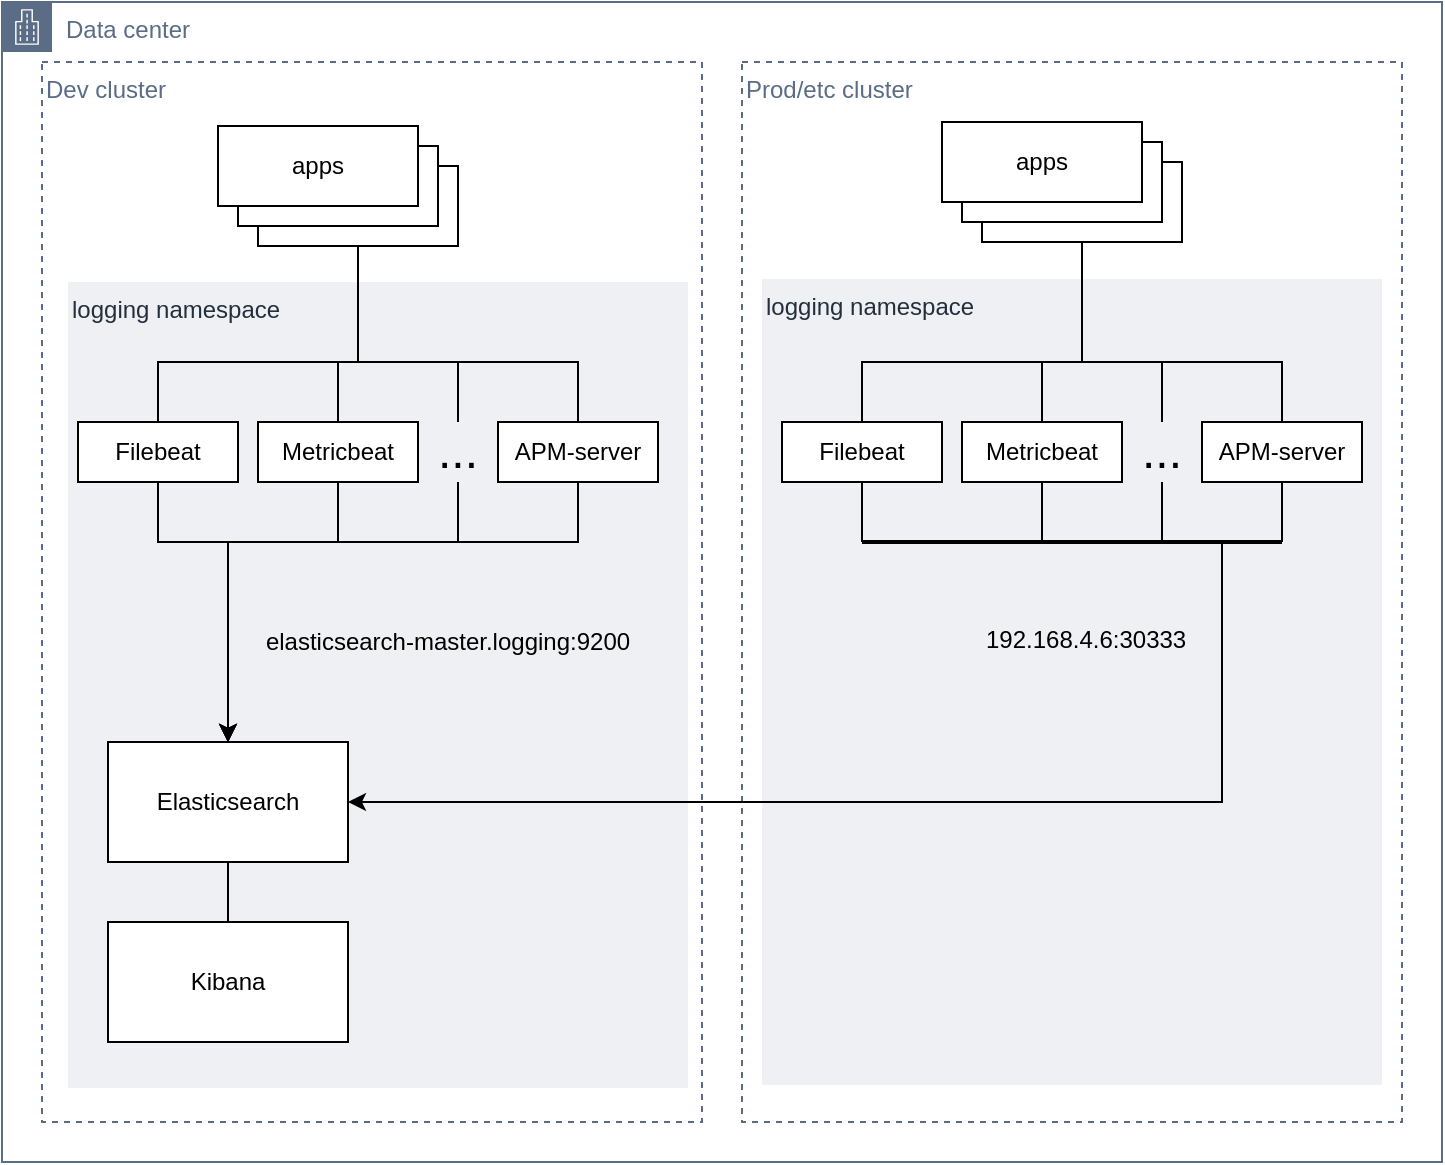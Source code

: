 <mxfile version="13.6.5">
    <diagram id="QFV2ZT3wznAq4KSvOegI" name="Page-1">
        <mxGraphModel dx="1118" dy="457" grid="1" gridSize="10" guides="1" tooltips="1" connect="1" arrows="1" fold="1" page="1" pageScale="1" pageWidth="850" pageHeight="1100" math="0" shadow="0">
            <root>
                <mxCell id="0"/>
                <mxCell id="1" parent="0"/>
                <mxCell id="3" value="Dev cluster" style="fillColor=none;strokeColor=#5A6C86;dashed=1;verticalAlign=top;fontStyle=0;fontColor=#5A6C86;align=left;" parent="1" vertex="1">
                    <mxGeometry x="90" y="40" width="330" height="530" as="geometry"/>
                </mxCell>
                <mxCell id="117" value="logging namespace" style="fillColor=#EFF0F3;strokeColor=none;dashed=0;verticalAlign=top;fontStyle=0;fontColor=#232F3D;align=left;" parent="1" vertex="1">
                    <mxGeometry x="103" y="150" width="310" height="403" as="geometry"/>
                </mxCell>
                <mxCell id="142" value="logging namespace" style="fillColor=#EFF0F3;strokeColor=none;dashed=0;verticalAlign=top;fontStyle=0;fontColor=#232F3D;align=left;" parent="1" vertex="1">
                    <mxGeometry x="450" y="148.5" width="310" height="403" as="geometry"/>
                </mxCell>
                <mxCell id="2" value="Data center" style="points=[[0,0],[0.25,0],[0.5,0],[0.75,0],[1,0],[1,0.25],[1,0.5],[1,0.75],[1,1],[0.75,1],[0.5,1],[0.25,1],[0,1],[0,0.75],[0,0.5],[0,0.25]];outlineConnect=0;gradientColor=none;html=1;whiteSpace=wrap;fontSize=12;fontStyle=0;shape=mxgraph.aws4.group;grIcon=mxgraph.aws4.group_corporate_data_center;strokeColor=#5A6C86;fillColor=none;verticalAlign=top;align=left;spacingLeft=30;fontColor=#5A6C86;dashed=0;" parent="1" vertex="1">
                    <mxGeometry x="70" y="10" width="720" height="580" as="geometry"/>
                </mxCell>
                <mxCell id="4" value="Prod/etc cluster" style="fillColor=none;strokeColor=#5A6C86;dashed=1;verticalAlign=top;fontStyle=0;fontColor=#5A6C86;align=left;" parent="1" vertex="1">
                    <mxGeometry x="440" y="40" width="330" height="530" as="geometry"/>
                </mxCell>
                <mxCell id="6" value="Elasticsearch" style="rounded=0;whiteSpace=wrap;html=1;" parent="1" vertex="1">
                    <mxGeometry x="123" y="380" width="120" height="60" as="geometry"/>
                </mxCell>
                <mxCell id="8" style="edgeStyle=orthogonalEdgeStyle;rounded=0;orthogonalLoop=1;jettySize=auto;html=1;exitX=0.5;exitY=0;exitDx=0;exitDy=0;entryX=0.5;entryY=1;entryDx=0;entryDy=0;endArrow=none;endFill=0;" parent="1" source="7" target="6" edge="1">
                    <mxGeometry relative="1" as="geometry"/>
                </mxCell>
                <mxCell id="7" value="Kibana" style="rounded=0;whiteSpace=wrap;html=1;" parent="1" vertex="1">
                    <mxGeometry x="123" y="470" width="120" height="60" as="geometry"/>
                </mxCell>
                <mxCell id="105" value="elasticsearch-master.logging:9200" style="text;html=1;strokeColor=none;fillColor=none;align=center;verticalAlign=middle;whiteSpace=wrap;rounded=0;" parent="1" vertex="1">
                    <mxGeometry x="198" y="320" width="190" height="20" as="geometry"/>
                </mxCell>
                <mxCell id="109" value="" style="endArrow=none;html=1;strokeWidth=2;" parent="1" edge="1">
                    <mxGeometry width="50" height="50" relative="1" as="geometry">
                        <mxPoint x="500" y="280" as="sourcePoint"/>
                        <mxPoint x="710" y="280" as="targetPoint"/>
                    </mxGeometry>
                </mxCell>
                <mxCell id="110" style="edgeStyle=elbowEdgeStyle;rounded=0;orthogonalLoop=1;jettySize=auto;html=1;exitX=0.5;exitY=1;exitDx=0;exitDy=0;endArrow=none;endFill=0;" parent="1" source="85" edge="1">
                    <mxGeometry relative="1" as="geometry">
                        <mxPoint x="500" y="280" as="targetPoint"/>
                    </mxGeometry>
                </mxCell>
                <mxCell id="111" style="edgeStyle=elbowEdgeStyle;rounded=0;orthogonalLoop=1;jettySize=auto;html=1;exitX=0.5;exitY=1;exitDx=0;exitDy=0;endArrow=none;endFill=0;strokeWidth=1;" parent="1" source="84" edge="1">
                    <mxGeometry relative="1" as="geometry">
                        <mxPoint x="590" y="280" as="targetPoint"/>
                    </mxGeometry>
                </mxCell>
                <mxCell id="112" style="edgeStyle=elbowEdgeStyle;rounded=0;orthogonalLoop=1;jettySize=auto;html=1;exitX=0.5;exitY=1;exitDx=0;exitDy=0;endArrow=none;endFill=0;strokeWidth=1;" parent="1" source="87" edge="1">
                    <mxGeometry relative="1" as="geometry">
                        <mxPoint x="650" y="280" as="targetPoint"/>
                    </mxGeometry>
                </mxCell>
                <mxCell id="113" style="edgeStyle=elbowEdgeStyle;rounded=0;orthogonalLoop=1;jettySize=auto;html=1;exitX=0.5;exitY=1;exitDx=0;exitDy=0;endArrow=none;endFill=0;strokeWidth=1;" parent="1" source="86" edge="1">
                    <mxGeometry relative="1" as="geometry">
                        <mxPoint x="710" y="280" as="targetPoint"/>
                    </mxGeometry>
                </mxCell>
                <mxCell id="114" style="edgeStyle=elbowEdgeStyle;rounded=0;orthogonalLoop=1;jettySize=auto;html=1;entryX=1;entryY=0.5;entryDx=0;entryDy=0;endArrow=classic;endFill=1;strokeWidth=1;" parent="1" target="6" edge="1">
                    <mxGeometry relative="1" as="geometry">
                        <mxPoint x="680" y="280" as="sourcePoint"/>
                        <Array as="points">
                            <mxPoint x="680" y="400"/>
                        </Array>
                    </mxGeometry>
                </mxCell>
                <mxCell id="116" value="192.168.4.6:30333" style="text;html=1;fillColor=none;" parent="1" vertex="1">
                    <mxGeometry x="560" y="315" width="110" height="30" as="geometry"/>
                </mxCell>
                <mxCell id="15" style="edgeStyle=orthogonalEdgeStyle;rounded=0;orthogonalLoop=1;jettySize=auto;html=1;exitX=0.5;exitY=1;exitDx=0;exitDy=0;fontSize=24;" parent="1" source="9" target="6" edge="1">
                    <mxGeometry relative="1" as="geometry">
                        <Array as="points">
                            <mxPoint x="238" y="280"/>
                            <mxPoint x="183" y="280"/>
                        </Array>
                    </mxGeometry>
                </mxCell>
                <mxCell id="14" style="edgeStyle=orthogonalEdgeStyle;rounded=0;orthogonalLoop=1;jettySize=auto;html=1;exitX=0.5;exitY=1;exitDx=0;exitDy=0;entryX=0.5;entryY=0;entryDx=0;entryDy=0;fontSize=24;" parent="1" source="10" target="6" edge="1">
                    <mxGeometry relative="1" as="geometry">
                        <Array as="points">
                            <mxPoint x="148" y="280"/>
                            <mxPoint x="183" y="280"/>
                        </Array>
                    </mxGeometry>
                </mxCell>
                <mxCell id="16" style="edgeStyle=orthogonalEdgeStyle;rounded=0;orthogonalLoop=1;jettySize=auto;html=1;exitX=0.5;exitY=1;exitDx=0;exitDy=0;fontSize=24;" parent="1" source="11" target="6" edge="1">
                    <mxGeometry relative="1" as="geometry">
                        <Array as="points">
                            <mxPoint x="358" y="280"/>
                            <mxPoint x="183" y="280"/>
                        </Array>
                    </mxGeometry>
                </mxCell>
                <mxCell id="17" style="edgeStyle=orthogonalEdgeStyle;rounded=0;orthogonalLoop=1;jettySize=auto;html=1;exitX=0.5;exitY=1;exitDx=0;exitDy=0;entryX=0.5;entryY=0;entryDx=0;entryDy=0;fontSize=24;" parent="1" source="12" target="6" edge="1">
                    <mxGeometry relative="1" as="geometry">
                        <Array as="points">
                            <mxPoint x="298" y="280"/>
                            <mxPoint x="183" y="280"/>
                        </Array>
                    </mxGeometry>
                </mxCell>
                <mxCell id="18" value="" style="group" parent="1" vertex="1" connectable="0">
                    <mxGeometry x="108" y="220" width="290" height="30" as="geometry"/>
                </mxCell>
                <mxCell id="13" value="" style="group" parent="18" vertex="1" connectable="0">
                    <mxGeometry width="290" height="30" as="geometry"/>
                </mxCell>
                <mxCell id="9" value="Metricbeat" style="rounded=0;whiteSpace=wrap;html=1;" parent="13" vertex="1">
                    <mxGeometry x="90" width="80" height="30" as="geometry"/>
                </mxCell>
                <mxCell id="10" value="Filebeat" style="rounded=0;whiteSpace=wrap;html=1;" parent="13" vertex="1">
                    <mxGeometry width="80" height="30" as="geometry"/>
                </mxCell>
                <mxCell id="11" value="APM-server" style="rounded=0;whiteSpace=wrap;html=1;" parent="13" vertex="1">
                    <mxGeometry x="210" width="80" height="30" as="geometry"/>
                </mxCell>
                <mxCell id="12" value="..." style="text;html=1;strokeColor=none;fillColor=none;align=center;verticalAlign=middle;whiteSpace=wrap;rounded=0;fontSize=24;" parent="13" vertex="1">
                    <mxGeometry x="170" width="40" height="30" as="geometry"/>
                </mxCell>
                <mxCell id="22" value="" style="group" parent="1" vertex="1" connectable="0">
                    <mxGeometry x="178" y="72" width="230" height="450" as="geometry"/>
                </mxCell>
                <mxCell id="19" value="apps" style="rounded=0;whiteSpace=wrap;html=1;fontSize=12;" parent="22" vertex="1">
                    <mxGeometry x="20" y="20" width="100" height="40" as="geometry"/>
                </mxCell>
                <mxCell id="20" value="apps" style="rounded=0;whiteSpace=wrap;html=1;fontSize=12;" parent="22" vertex="1">
                    <mxGeometry x="10" y="10" width="100" height="40" as="geometry"/>
                </mxCell>
                <mxCell id="21" value="apps" style="rounded=0;whiteSpace=wrap;html=1;fontSize=12;" parent="22" vertex="1">
                    <mxGeometry width="100" height="40" as="geometry"/>
                </mxCell>
                <mxCell id="24" style="rounded=0;orthogonalLoop=1;jettySize=auto;html=1;exitX=0.5;exitY=1;exitDx=0;exitDy=0;entryX=0.5;entryY=0;entryDx=0;entryDy=0;fontSize=12;endArrow=none;endFill=0;edgeStyle=orthogonalEdgeStyle;" parent="1" source="19" target="10" edge="1">
                    <mxGeometry relative="1" as="geometry">
                        <Array as="points">
                            <mxPoint x="248" y="190"/>
                            <mxPoint x="148" y="190"/>
                        </Array>
                    </mxGeometry>
                </mxCell>
                <mxCell id="25" style="edgeStyle=orthogonalEdgeStyle;rounded=0;orthogonalLoop=1;jettySize=auto;html=1;exitX=0.5;exitY=1;exitDx=0;exitDy=0;entryX=0.5;entryY=0;entryDx=0;entryDy=0;endArrow=none;endFill=0;fontSize=12;" parent="1" source="19" target="9" edge="1">
                    <mxGeometry relative="1" as="geometry">
                        <Array as="points">
                            <mxPoint x="248" y="190"/>
                            <mxPoint x="238" y="190"/>
                        </Array>
                    </mxGeometry>
                </mxCell>
                <mxCell id="26" style="edgeStyle=orthogonalEdgeStyle;rounded=0;orthogonalLoop=1;jettySize=auto;html=1;exitX=0.5;exitY=1;exitDx=0;exitDy=0;entryX=0.5;entryY=0;entryDx=0;entryDy=0;endArrow=none;endFill=0;fontSize=12;" parent="1" source="19" target="12" edge="1">
                    <mxGeometry relative="1" as="geometry">
                        <Array as="points">
                            <mxPoint x="248" y="190"/>
                            <mxPoint x="298" y="190"/>
                        </Array>
                    </mxGeometry>
                </mxCell>
                <mxCell id="27" style="edgeStyle=orthogonalEdgeStyle;rounded=0;orthogonalLoop=1;jettySize=auto;html=1;exitX=0.5;exitY=1;exitDx=0;exitDy=0;entryX=0.5;entryY=0;entryDx=0;entryDy=0;endArrow=none;endFill=0;fontSize=12;" parent="1" source="19" target="11" edge="1">
                    <mxGeometry relative="1" as="geometry">
                        <Array as="points">
                            <mxPoint x="248" y="190"/>
                            <mxPoint x="358" y="190"/>
                        </Array>
                    </mxGeometry>
                </mxCell>
                <mxCell id="81" value="" style="group" parent="1" vertex="1" connectable="0">
                    <mxGeometry x="460" y="110" width="290" height="140" as="geometry"/>
                </mxCell>
                <mxCell id="82" value="" style="group" parent="81" vertex="1" connectable="0">
                    <mxGeometry y="110" width="290" height="30" as="geometry"/>
                </mxCell>
                <mxCell id="83" value="" style="group" parent="82" vertex="1" connectable="0">
                    <mxGeometry width="290" height="30" as="geometry"/>
                </mxCell>
                <mxCell id="84" value="Metricbeat" style="rounded=0;whiteSpace=wrap;html=1;" parent="83" vertex="1">
                    <mxGeometry x="90" width="80" height="30" as="geometry"/>
                </mxCell>
                <mxCell id="85" value="Filebeat" style="rounded=0;whiteSpace=wrap;html=1;" parent="83" vertex="1">
                    <mxGeometry width="80" height="30" as="geometry"/>
                </mxCell>
                <mxCell id="86" value="APM-server" style="rounded=0;whiteSpace=wrap;html=1;" parent="83" vertex="1">
                    <mxGeometry x="210" width="80" height="30" as="geometry"/>
                </mxCell>
                <mxCell id="87" value="..." style="text;html=1;strokeColor=none;fillColor=none;align=center;verticalAlign=middle;whiteSpace=wrap;rounded=0;fontSize=24;" parent="83" vertex="1">
                    <mxGeometry x="170" width="40" height="30" as="geometry"/>
                </mxCell>
                <mxCell id="88" value="" style="group" parent="81" vertex="1" connectable="0">
                    <mxGeometry x="80" y="-40" width="120" height="60" as="geometry"/>
                </mxCell>
                <mxCell id="89" value="apps" style="rounded=0;whiteSpace=wrap;html=1;fontSize=12;" parent="88" vertex="1">
                    <mxGeometry x="20" y="20" width="100" height="40" as="geometry"/>
                </mxCell>
                <mxCell id="90" value="apps" style="rounded=0;whiteSpace=wrap;html=1;fontSize=12;" parent="88" vertex="1">
                    <mxGeometry x="10" y="10" width="100" height="40" as="geometry"/>
                </mxCell>
                <mxCell id="91" value="apps" style="rounded=0;whiteSpace=wrap;html=1;fontSize=12;" parent="88" vertex="1">
                    <mxGeometry width="100" height="40" as="geometry"/>
                </mxCell>
                <mxCell id="92" style="rounded=0;orthogonalLoop=1;jettySize=auto;html=1;exitX=0.5;exitY=1;exitDx=0;exitDy=0;entryX=0.5;entryY=0;entryDx=0;entryDy=0;fontSize=12;endArrow=none;endFill=0;edgeStyle=orthogonalEdgeStyle;" parent="81" source="89" target="85" edge="1">
                    <mxGeometry relative="1" as="geometry">
                        <Array as="points">
                            <mxPoint x="150" y="80"/>
                            <mxPoint x="40" y="80"/>
                        </Array>
                    </mxGeometry>
                </mxCell>
                <mxCell id="93" style="edgeStyle=orthogonalEdgeStyle;rounded=0;orthogonalLoop=1;jettySize=auto;html=1;exitX=0.5;exitY=1;exitDx=0;exitDy=0;entryX=0.5;entryY=0;entryDx=0;entryDy=0;endArrow=none;endFill=0;fontSize=12;" parent="81" source="89" target="84" edge="1">
                    <mxGeometry relative="1" as="geometry">
                        <Array as="points">
                            <mxPoint x="150" y="80"/>
                            <mxPoint x="130" y="80"/>
                        </Array>
                    </mxGeometry>
                </mxCell>
                <mxCell id="94" style="edgeStyle=orthogonalEdgeStyle;rounded=0;orthogonalLoop=1;jettySize=auto;html=1;exitX=0.5;exitY=1;exitDx=0;exitDy=0;entryX=0.5;entryY=0;entryDx=0;entryDy=0;endArrow=none;endFill=0;fontSize=12;" parent="81" source="89" target="87" edge="1">
                    <mxGeometry relative="1" as="geometry">
                        <Array as="points">
                            <mxPoint x="150" y="80"/>
                            <mxPoint x="190" y="80"/>
                        </Array>
                    </mxGeometry>
                </mxCell>
                <mxCell id="95" style="edgeStyle=orthogonalEdgeStyle;rounded=0;orthogonalLoop=1;jettySize=auto;html=1;exitX=0.5;exitY=1;exitDx=0;exitDy=0;entryX=0.5;entryY=0;entryDx=0;entryDy=0;endArrow=none;endFill=0;fontSize=12;" parent="81" source="89" target="86" edge="1">
                    <mxGeometry relative="1" as="geometry">
                        <Array as="points">
                            <mxPoint x="150" y="80"/>
                            <mxPoint x="250" y="80"/>
                        </Array>
                    </mxGeometry>
                </mxCell>
                <mxCell id="96" style="edgeStyle=orthogonalEdgeStyle;rounded=0;orthogonalLoop=1;jettySize=auto;html=1;exitX=0.5;exitY=1;exitDx=0;exitDy=0;fontSize=24;" parent="1" source="84" edge="1">
                    <mxGeometry relative="1" as="geometry"/>
                </mxCell>
                <mxCell id="97" style="edgeStyle=orthogonalEdgeStyle;rounded=0;orthogonalLoop=1;jettySize=auto;html=1;exitX=0.5;exitY=1;exitDx=0;exitDy=0;entryX=0.5;entryY=0;entryDx=0;entryDy=0;fontSize=24;" parent="1" source="85" edge="1">
                    <mxGeometry relative="1" as="geometry"/>
                </mxCell>
                <mxCell id="98" style="edgeStyle=orthogonalEdgeStyle;rounded=0;orthogonalLoop=1;jettySize=auto;html=1;exitX=0.5;exitY=1;exitDx=0;exitDy=0;fontSize=24;" parent="1" source="86" edge="1">
                    <mxGeometry relative="1" as="geometry"/>
                </mxCell>
                <mxCell id="99" style="edgeStyle=orthogonalEdgeStyle;rounded=0;orthogonalLoop=1;jettySize=auto;html=1;exitX=0.5;exitY=1;exitDx=0;exitDy=0;entryX=0.5;entryY=0;entryDx=0;entryDy=0;fontSize=24;" parent="1" source="87" edge="1">
                    <mxGeometry relative="1" as="geometry"/>
                </mxCell>
            </root>
        </mxGraphModel>
    </diagram>
</mxfile>